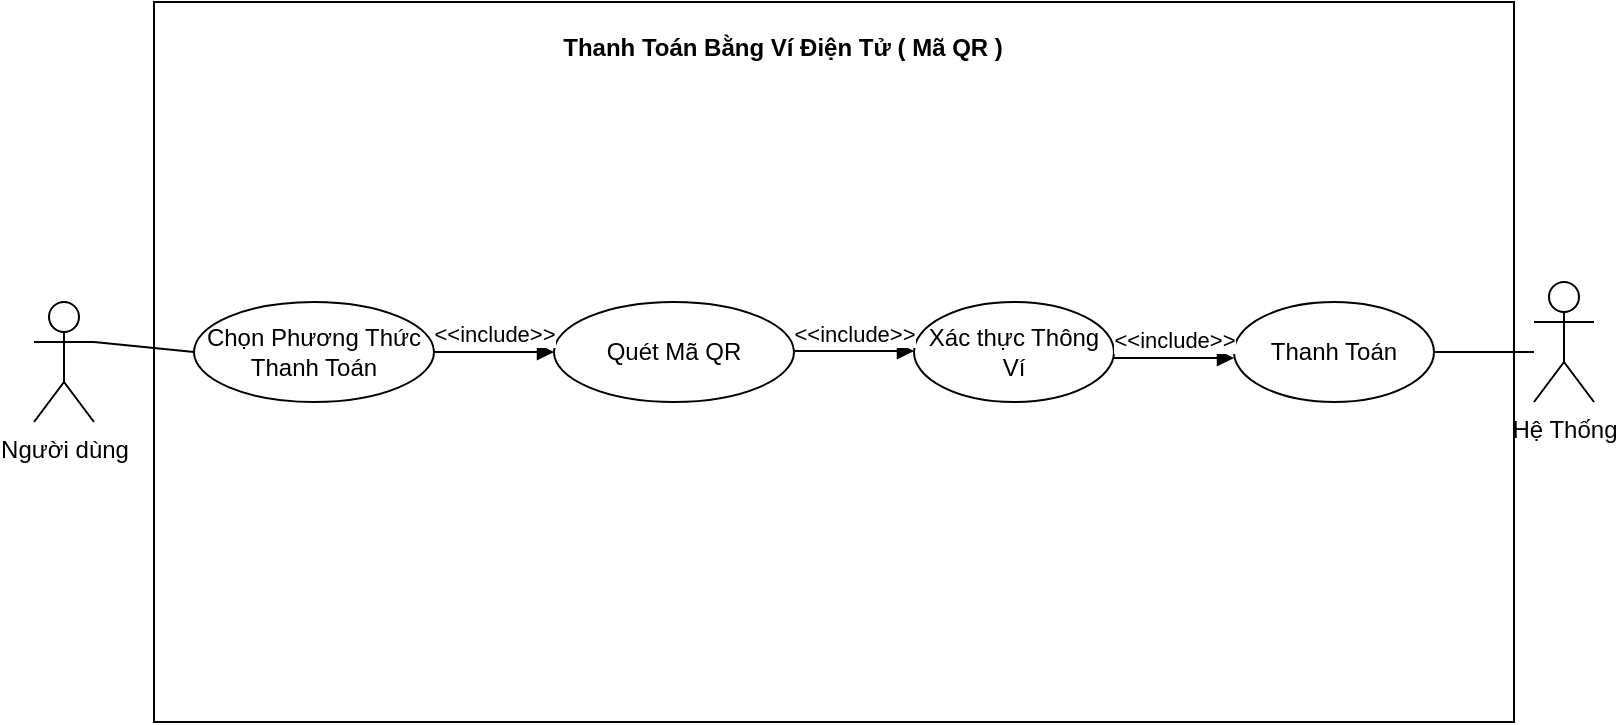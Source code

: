 <mxfile version="21.2.3" type="device">
  <diagram name="Trang-1" id="KgWI1SerxmyDHuccxaTs">
    <mxGraphModel dx="1290" dy="541" grid="1" gridSize="10" guides="1" tooltips="1" connect="1" arrows="1" fold="1" page="1" pageScale="1" pageWidth="827" pageHeight="1169" math="0" shadow="0">
      <root>
        <mxCell id="0" />
        <mxCell id="1" parent="0" />
        <mxCell id="SOV4UFox65fQjiZU3hq9-31" value="Người dùng" style="shape=umlActor;verticalLabelPosition=bottom;verticalAlign=top;html=1;outlineConnect=0;" vertex="1" parent="1">
          <mxGeometry x="20" y="280" width="30" height="60" as="geometry" />
        </mxCell>
        <mxCell id="SOV4UFox65fQjiZU3hq9-32" value="" style="rounded=0;whiteSpace=wrap;html=1;" vertex="1" parent="1">
          <mxGeometry x="80" y="130" width="680" height="360" as="geometry" />
        </mxCell>
        <mxCell id="SOV4UFox65fQjiZU3hq9-33" value="Thanh Toán Bằng Ví Điện Tử ( Mã QR )" style="text;align=center;fontStyle=1;verticalAlign=middle;spacingLeft=3;spacingRight=3;strokeColor=none;rotatable=0;points=[[0,0.5],[1,0.5]];portConstraint=eastwest;html=1;" vertex="1" parent="1">
          <mxGeometry x="354" y="140" width="80" height="26" as="geometry" />
        </mxCell>
        <mxCell id="SOV4UFox65fQjiZU3hq9-34" value="Chọn Phương Thức Thanh Toán" style="ellipse;whiteSpace=wrap;html=1;" vertex="1" parent="1">
          <mxGeometry x="100" y="280" width="120" height="50" as="geometry" />
        </mxCell>
        <mxCell id="SOV4UFox65fQjiZU3hq9-35" value="Quét Mã QR" style="ellipse;whiteSpace=wrap;html=1;" vertex="1" parent="1">
          <mxGeometry x="280" y="280" width="120" height="50" as="geometry" />
        </mxCell>
        <mxCell id="SOV4UFox65fQjiZU3hq9-36" value="" style="endArrow=none;html=1;rounded=0;exitX=1;exitY=0.333;exitDx=0;exitDy=0;exitPerimeter=0;entryX=0;entryY=0.5;entryDx=0;entryDy=0;" edge="1" parent="1" source="SOV4UFox65fQjiZU3hq9-31" target="SOV4UFox65fQjiZU3hq9-34">
          <mxGeometry width="50" height="50" relative="1" as="geometry">
            <mxPoint x="370" y="340" as="sourcePoint" />
            <mxPoint x="420" y="290" as="targetPoint" />
          </mxGeometry>
        </mxCell>
        <mxCell id="SOV4UFox65fQjiZU3hq9-37" value="Hệ Thống" style="shape=umlActor;verticalLabelPosition=bottom;verticalAlign=top;html=1;outlineConnect=0;" vertex="1" parent="1">
          <mxGeometry x="770" y="270" width="30" height="60" as="geometry" />
        </mxCell>
        <mxCell id="SOV4UFox65fQjiZU3hq9-38" value="Xác thực Thông Ví" style="ellipse;whiteSpace=wrap;html=1;" vertex="1" parent="1">
          <mxGeometry x="460" y="280" width="100" height="50" as="geometry" />
        </mxCell>
        <mxCell id="SOV4UFox65fQjiZU3hq9-39" value="&amp;lt;&amp;lt;include&amp;gt;&amp;gt;" style="html=1;verticalAlign=bottom;endArrow=block;edgeStyle=elbowEdgeStyle;elbow=vertical;curved=0;rounded=0;exitX=1;exitY=0.5;exitDx=0;exitDy=0;entryX=0;entryY=0.5;entryDx=0;entryDy=0;" edge="1" parent="1" source="SOV4UFox65fQjiZU3hq9-34" target="SOV4UFox65fQjiZU3hq9-35">
          <mxGeometry width="80" relative="1" as="geometry">
            <mxPoint x="270" y="309.5" as="sourcePoint" />
            <mxPoint x="350" y="309.5" as="targetPoint" />
          </mxGeometry>
        </mxCell>
        <mxCell id="SOV4UFox65fQjiZU3hq9-41" value="Thanh Toán" style="ellipse;whiteSpace=wrap;html=1;" vertex="1" parent="1">
          <mxGeometry x="620" y="280" width="100" height="50" as="geometry" />
        </mxCell>
        <mxCell id="SOV4UFox65fQjiZU3hq9-43" value="" style="line;strokeWidth=1;fillColor=none;align=left;verticalAlign=middle;spacingTop=-1;spacingLeft=3;spacingRight=3;rotatable=0;labelPosition=right;points=[];portConstraint=eastwest;strokeColor=inherit;" vertex="1" parent="1">
          <mxGeometry x="720" y="301" width="50" height="8" as="geometry" />
        </mxCell>
        <mxCell id="SOV4UFox65fQjiZU3hq9-47" value="&amp;lt;&amp;lt;include&amp;gt;&amp;gt;" style="html=1;verticalAlign=bottom;endArrow=block;edgeStyle=elbowEdgeStyle;elbow=vertical;curved=0;rounded=0;exitX=1;exitY=0.5;exitDx=0;exitDy=0;entryX=0;entryY=0.5;entryDx=0;entryDy=0;" edge="1" parent="1">
          <mxGeometry width="80" relative="1" as="geometry">
            <mxPoint x="400" y="304.5" as="sourcePoint" />
            <mxPoint x="460" y="304.5" as="targetPoint" />
          </mxGeometry>
        </mxCell>
        <mxCell id="SOV4UFox65fQjiZU3hq9-48" value="&amp;lt;&amp;lt;include&amp;gt;&amp;gt;" style="html=1;verticalAlign=bottom;endArrow=block;edgeStyle=elbowEdgeStyle;elbow=vertical;curved=0;rounded=0;exitX=1;exitY=0.5;exitDx=0;exitDy=0;entryX=0;entryY=0.5;entryDx=0;entryDy=0;" edge="1" parent="1">
          <mxGeometry width="80" relative="1" as="geometry">
            <mxPoint x="560" y="308" as="sourcePoint" />
            <mxPoint x="620" y="308" as="targetPoint" />
          </mxGeometry>
        </mxCell>
      </root>
    </mxGraphModel>
  </diagram>
</mxfile>
